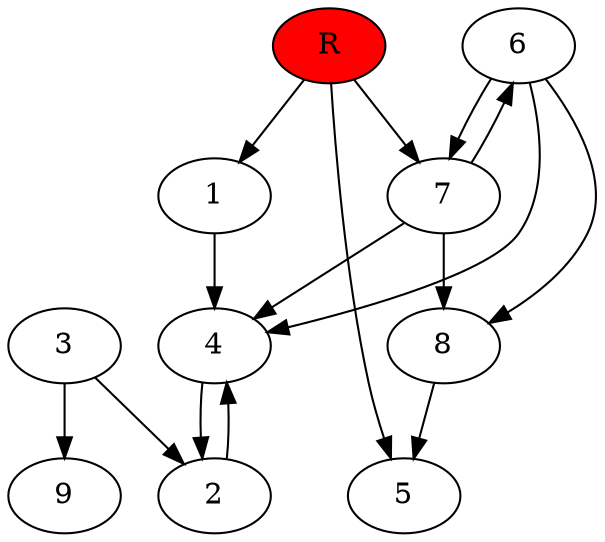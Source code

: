 digraph prb5245 {
	1
	2
	3
	4
	5
	6
	7
	8
	R [fillcolor="#ff0000" style=filled]
	1 -> 4
	2 -> 4
	3 -> 2
	3 -> 9
	4 -> 2
	6 -> 4
	6 -> 7
	6 -> 8
	7 -> 4
	7 -> 6
	7 -> 8
	8 -> 5
	R -> 1
	R -> 5
	R -> 7
}
